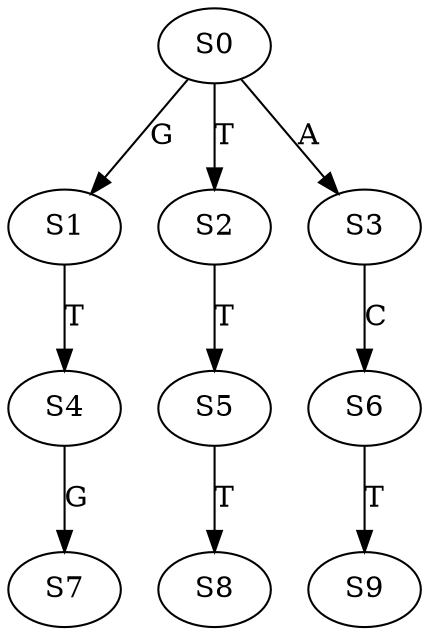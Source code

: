 strict digraph  {
	S0 -> S1 [ label = G ];
	S0 -> S2 [ label = T ];
	S0 -> S3 [ label = A ];
	S1 -> S4 [ label = T ];
	S2 -> S5 [ label = T ];
	S3 -> S6 [ label = C ];
	S4 -> S7 [ label = G ];
	S5 -> S8 [ label = T ];
	S6 -> S9 [ label = T ];
}

